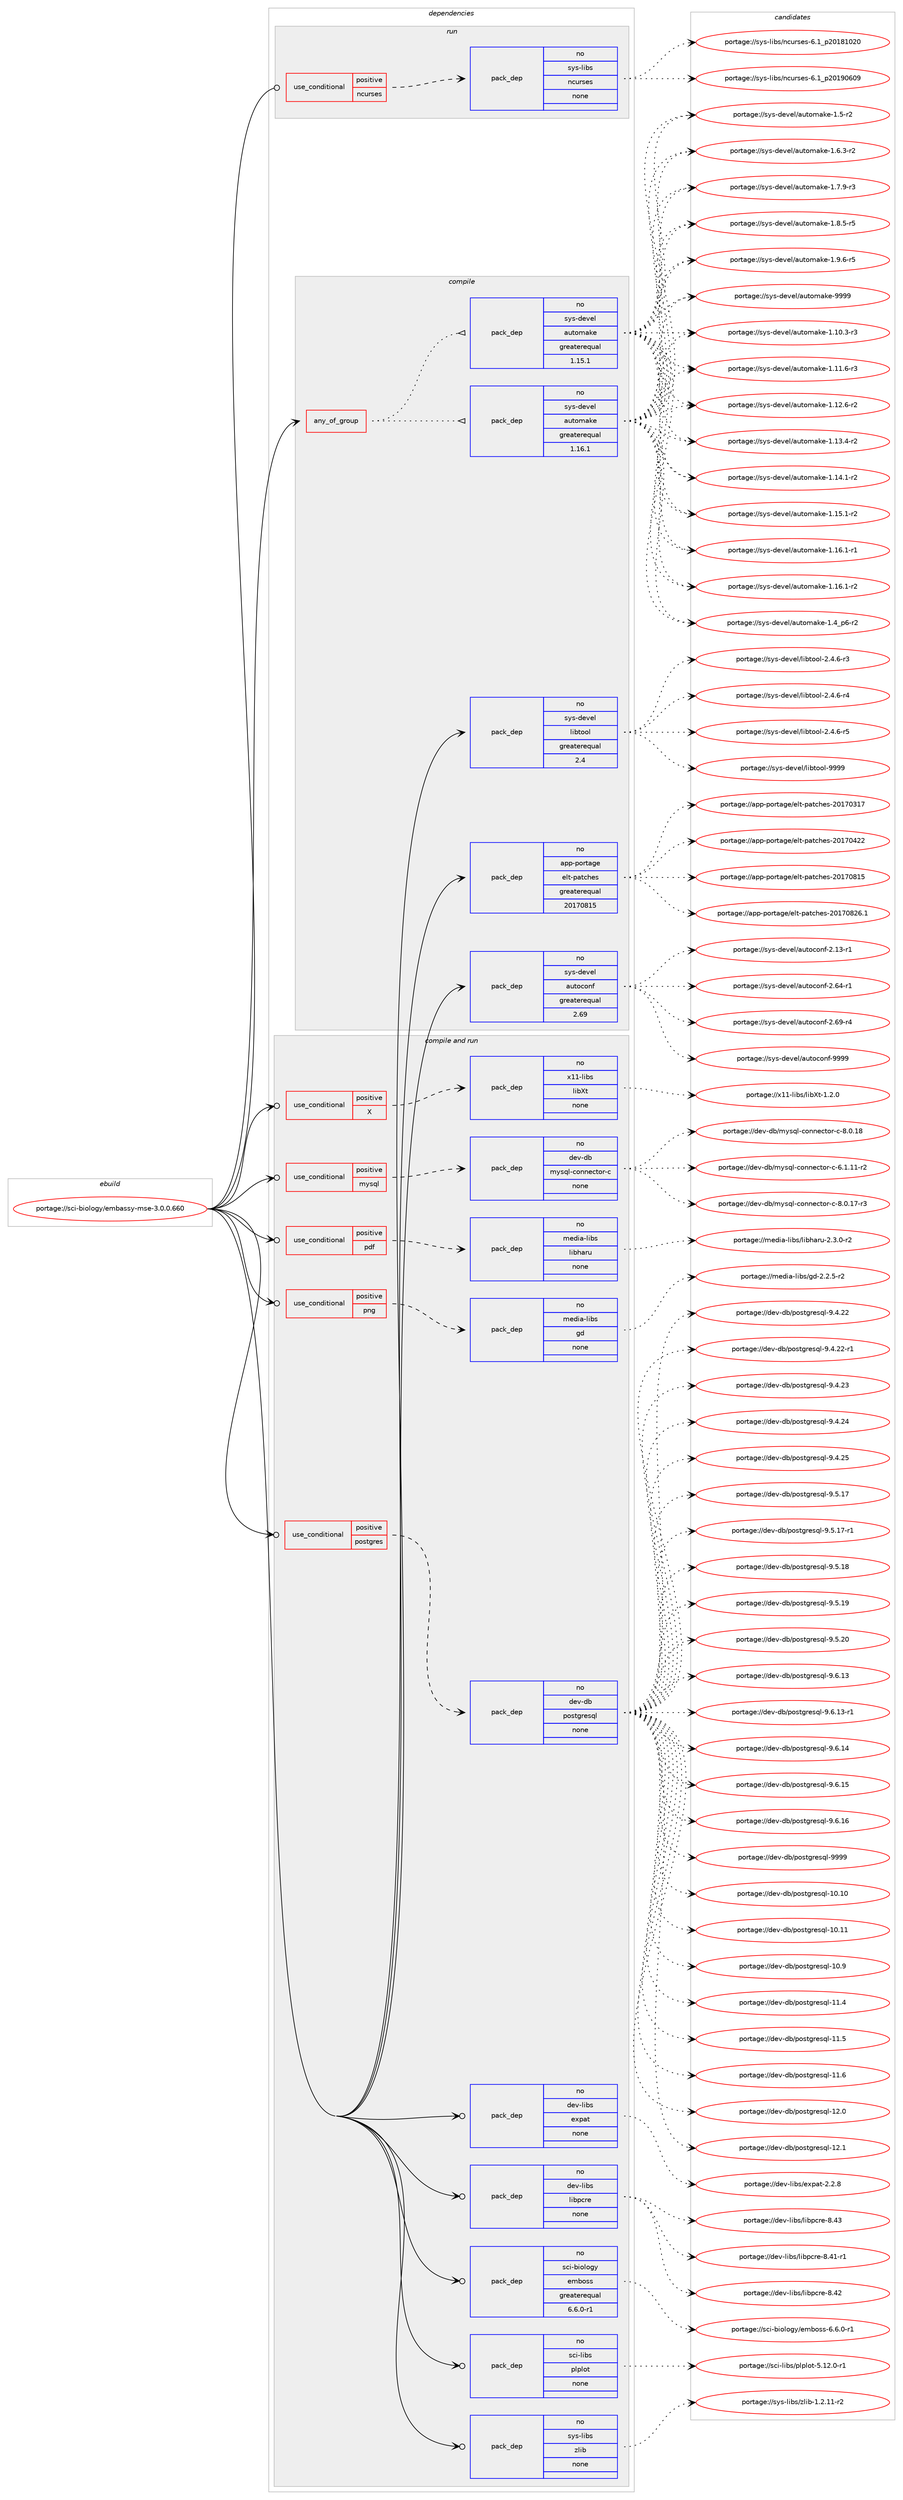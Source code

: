 digraph prolog {

# *************
# Graph options
# *************

newrank=true;
concentrate=true;
compound=true;
graph [rankdir=LR,fontname=Helvetica,fontsize=10,ranksep=1.5];#, ranksep=2.5, nodesep=0.2];
edge  [arrowhead=vee];
node  [fontname=Helvetica,fontsize=10];

# **********
# The ebuild
# **********

subgraph cluster_leftcol {
color=gray;
rank=same;
label=<<i>ebuild</i>>;
id [label="portage://sci-biology/embassy-mse-3.0.0.660", color=red, width=4, href="../sci-biology/embassy-mse-3.0.0.660.svg"];
}

# ****************
# The dependencies
# ****************

subgraph cluster_midcol {
color=gray;
label=<<i>dependencies</i>>;
subgraph cluster_compile {
fillcolor="#eeeeee";
style=filled;
label=<<i>compile</i>>;
subgraph any6265 {
dependency383517 [label=<<TABLE BORDER="0" CELLBORDER="1" CELLSPACING="0" CELLPADDING="4"><TR><TD CELLPADDING="10">any_of_group</TD></TR></TABLE>>, shape=none, color=red];subgraph pack281729 {
dependency383518 [label=<<TABLE BORDER="0" CELLBORDER="1" CELLSPACING="0" CELLPADDING="4" WIDTH="220"><TR><TD ROWSPAN="6" CELLPADDING="30">pack_dep</TD></TR><TR><TD WIDTH="110">no</TD></TR><TR><TD>sys-devel</TD></TR><TR><TD>automake</TD></TR><TR><TD>greaterequal</TD></TR><TR><TD>1.16.1</TD></TR></TABLE>>, shape=none, color=blue];
}
dependency383517:e -> dependency383518:w [weight=20,style="dotted",arrowhead="oinv"];
subgraph pack281730 {
dependency383519 [label=<<TABLE BORDER="0" CELLBORDER="1" CELLSPACING="0" CELLPADDING="4" WIDTH="220"><TR><TD ROWSPAN="6" CELLPADDING="30">pack_dep</TD></TR><TR><TD WIDTH="110">no</TD></TR><TR><TD>sys-devel</TD></TR><TR><TD>automake</TD></TR><TR><TD>greaterequal</TD></TR><TR><TD>1.15.1</TD></TR></TABLE>>, shape=none, color=blue];
}
dependency383517:e -> dependency383519:w [weight=20,style="dotted",arrowhead="oinv"];
}
id:e -> dependency383517:w [weight=20,style="solid",arrowhead="vee"];
subgraph pack281731 {
dependency383520 [label=<<TABLE BORDER="0" CELLBORDER="1" CELLSPACING="0" CELLPADDING="4" WIDTH="220"><TR><TD ROWSPAN="6" CELLPADDING="30">pack_dep</TD></TR><TR><TD WIDTH="110">no</TD></TR><TR><TD>app-portage</TD></TR><TR><TD>elt-patches</TD></TR><TR><TD>greaterequal</TD></TR><TR><TD>20170815</TD></TR></TABLE>>, shape=none, color=blue];
}
id:e -> dependency383520:w [weight=20,style="solid",arrowhead="vee"];
subgraph pack281732 {
dependency383521 [label=<<TABLE BORDER="0" CELLBORDER="1" CELLSPACING="0" CELLPADDING="4" WIDTH="220"><TR><TD ROWSPAN="6" CELLPADDING="30">pack_dep</TD></TR><TR><TD WIDTH="110">no</TD></TR><TR><TD>sys-devel</TD></TR><TR><TD>autoconf</TD></TR><TR><TD>greaterequal</TD></TR><TR><TD>2.69</TD></TR></TABLE>>, shape=none, color=blue];
}
id:e -> dependency383521:w [weight=20,style="solid",arrowhead="vee"];
subgraph pack281733 {
dependency383522 [label=<<TABLE BORDER="0" CELLBORDER="1" CELLSPACING="0" CELLPADDING="4" WIDTH="220"><TR><TD ROWSPAN="6" CELLPADDING="30">pack_dep</TD></TR><TR><TD WIDTH="110">no</TD></TR><TR><TD>sys-devel</TD></TR><TR><TD>libtool</TD></TR><TR><TD>greaterequal</TD></TR><TR><TD>2.4</TD></TR></TABLE>>, shape=none, color=blue];
}
id:e -> dependency383522:w [weight=20,style="solid",arrowhead="vee"];
}
subgraph cluster_compileandrun {
fillcolor="#eeeeee";
style=filled;
label=<<i>compile and run</i>>;
subgraph cond95320 {
dependency383523 [label=<<TABLE BORDER="0" CELLBORDER="1" CELLSPACING="0" CELLPADDING="4"><TR><TD ROWSPAN="3" CELLPADDING="10">use_conditional</TD></TR><TR><TD>positive</TD></TR><TR><TD>X</TD></TR></TABLE>>, shape=none, color=red];
subgraph pack281734 {
dependency383524 [label=<<TABLE BORDER="0" CELLBORDER="1" CELLSPACING="0" CELLPADDING="4" WIDTH="220"><TR><TD ROWSPAN="6" CELLPADDING="30">pack_dep</TD></TR><TR><TD WIDTH="110">no</TD></TR><TR><TD>x11-libs</TD></TR><TR><TD>libXt</TD></TR><TR><TD>none</TD></TR><TR><TD></TD></TR></TABLE>>, shape=none, color=blue];
}
dependency383523:e -> dependency383524:w [weight=20,style="dashed",arrowhead="vee"];
}
id:e -> dependency383523:w [weight=20,style="solid",arrowhead="odotvee"];
subgraph cond95321 {
dependency383525 [label=<<TABLE BORDER="0" CELLBORDER="1" CELLSPACING="0" CELLPADDING="4"><TR><TD ROWSPAN="3" CELLPADDING="10">use_conditional</TD></TR><TR><TD>positive</TD></TR><TR><TD>mysql</TD></TR></TABLE>>, shape=none, color=red];
subgraph pack281735 {
dependency383526 [label=<<TABLE BORDER="0" CELLBORDER="1" CELLSPACING="0" CELLPADDING="4" WIDTH="220"><TR><TD ROWSPAN="6" CELLPADDING="30">pack_dep</TD></TR><TR><TD WIDTH="110">no</TD></TR><TR><TD>dev-db</TD></TR><TR><TD>mysql-connector-c</TD></TR><TR><TD>none</TD></TR><TR><TD></TD></TR></TABLE>>, shape=none, color=blue];
}
dependency383525:e -> dependency383526:w [weight=20,style="dashed",arrowhead="vee"];
}
id:e -> dependency383525:w [weight=20,style="solid",arrowhead="odotvee"];
subgraph cond95322 {
dependency383527 [label=<<TABLE BORDER="0" CELLBORDER="1" CELLSPACING="0" CELLPADDING="4"><TR><TD ROWSPAN="3" CELLPADDING="10">use_conditional</TD></TR><TR><TD>positive</TD></TR><TR><TD>pdf</TD></TR></TABLE>>, shape=none, color=red];
subgraph pack281736 {
dependency383528 [label=<<TABLE BORDER="0" CELLBORDER="1" CELLSPACING="0" CELLPADDING="4" WIDTH="220"><TR><TD ROWSPAN="6" CELLPADDING="30">pack_dep</TD></TR><TR><TD WIDTH="110">no</TD></TR><TR><TD>media-libs</TD></TR><TR><TD>libharu</TD></TR><TR><TD>none</TD></TR><TR><TD></TD></TR></TABLE>>, shape=none, color=blue];
}
dependency383527:e -> dependency383528:w [weight=20,style="dashed",arrowhead="vee"];
}
id:e -> dependency383527:w [weight=20,style="solid",arrowhead="odotvee"];
subgraph cond95323 {
dependency383529 [label=<<TABLE BORDER="0" CELLBORDER="1" CELLSPACING="0" CELLPADDING="4"><TR><TD ROWSPAN="3" CELLPADDING="10">use_conditional</TD></TR><TR><TD>positive</TD></TR><TR><TD>png</TD></TR></TABLE>>, shape=none, color=red];
subgraph pack281737 {
dependency383530 [label=<<TABLE BORDER="0" CELLBORDER="1" CELLSPACING="0" CELLPADDING="4" WIDTH="220"><TR><TD ROWSPAN="6" CELLPADDING="30">pack_dep</TD></TR><TR><TD WIDTH="110">no</TD></TR><TR><TD>media-libs</TD></TR><TR><TD>gd</TD></TR><TR><TD>none</TD></TR><TR><TD></TD></TR></TABLE>>, shape=none, color=blue];
}
dependency383529:e -> dependency383530:w [weight=20,style="dashed",arrowhead="vee"];
}
id:e -> dependency383529:w [weight=20,style="solid",arrowhead="odotvee"];
subgraph cond95324 {
dependency383531 [label=<<TABLE BORDER="0" CELLBORDER="1" CELLSPACING="0" CELLPADDING="4"><TR><TD ROWSPAN="3" CELLPADDING="10">use_conditional</TD></TR><TR><TD>positive</TD></TR><TR><TD>postgres</TD></TR></TABLE>>, shape=none, color=red];
subgraph pack281738 {
dependency383532 [label=<<TABLE BORDER="0" CELLBORDER="1" CELLSPACING="0" CELLPADDING="4" WIDTH="220"><TR><TD ROWSPAN="6" CELLPADDING="30">pack_dep</TD></TR><TR><TD WIDTH="110">no</TD></TR><TR><TD>dev-db</TD></TR><TR><TD>postgresql</TD></TR><TR><TD>none</TD></TR><TR><TD></TD></TR></TABLE>>, shape=none, color=blue];
}
dependency383531:e -> dependency383532:w [weight=20,style="dashed",arrowhead="vee"];
}
id:e -> dependency383531:w [weight=20,style="solid",arrowhead="odotvee"];
subgraph pack281739 {
dependency383533 [label=<<TABLE BORDER="0" CELLBORDER="1" CELLSPACING="0" CELLPADDING="4" WIDTH="220"><TR><TD ROWSPAN="6" CELLPADDING="30">pack_dep</TD></TR><TR><TD WIDTH="110">no</TD></TR><TR><TD>dev-libs</TD></TR><TR><TD>expat</TD></TR><TR><TD>none</TD></TR><TR><TD></TD></TR></TABLE>>, shape=none, color=blue];
}
id:e -> dependency383533:w [weight=20,style="solid",arrowhead="odotvee"];
subgraph pack281740 {
dependency383534 [label=<<TABLE BORDER="0" CELLBORDER="1" CELLSPACING="0" CELLPADDING="4" WIDTH="220"><TR><TD ROWSPAN="6" CELLPADDING="30">pack_dep</TD></TR><TR><TD WIDTH="110">no</TD></TR><TR><TD>dev-libs</TD></TR><TR><TD>libpcre</TD></TR><TR><TD>none</TD></TR><TR><TD></TD></TR></TABLE>>, shape=none, color=blue];
}
id:e -> dependency383534:w [weight=20,style="solid",arrowhead="odotvee"];
subgraph pack281741 {
dependency383535 [label=<<TABLE BORDER="0" CELLBORDER="1" CELLSPACING="0" CELLPADDING="4" WIDTH="220"><TR><TD ROWSPAN="6" CELLPADDING="30">pack_dep</TD></TR><TR><TD WIDTH="110">no</TD></TR><TR><TD>sci-biology</TD></TR><TR><TD>emboss</TD></TR><TR><TD>greaterequal</TD></TR><TR><TD>6.6.0-r1</TD></TR></TABLE>>, shape=none, color=blue];
}
id:e -> dependency383535:w [weight=20,style="solid",arrowhead="odotvee"];
subgraph pack281742 {
dependency383536 [label=<<TABLE BORDER="0" CELLBORDER="1" CELLSPACING="0" CELLPADDING="4" WIDTH="220"><TR><TD ROWSPAN="6" CELLPADDING="30">pack_dep</TD></TR><TR><TD WIDTH="110">no</TD></TR><TR><TD>sci-libs</TD></TR><TR><TD>plplot</TD></TR><TR><TD>none</TD></TR><TR><TD></TD></TR></TABLE>>, shape=none, color=blue];
}
id:e -> dependency383536:w [weight=20,style="solid",arrowhead="odotvee"];
subgraph pack281743 {
dependency383537 [label=<<TABLE BORDER="0" CELLBORDER="1" CELLSPACING="0" CELLPADDING="4" WIDTH="220"><TR><TD ROWSPAN="6" CELLPADDING="30">pack_dep</TD></TR><TR><TD WIDTH="110">no</TD></TR><TR><TD>sys-libs</TD></TR><TR><TD>zlib</TD></TR><TR><TD>none</TD></TR><TR><TD></TD></TR></TABLE>>, shape=none, color=blue];
}
id:e -> dependency383537:w [weight=20,style="solid",arrowhead="odotvee"];
}
subgraph cluster_run {
fillcolor="#eeeeee";
style=filled;
label=<<i>run</i>>;
subgraph cond95325 {
dependency383538 [label=<<TABLE BORDER="0" CELLBORDER="1" CELLSPACING="0" CELLPADDING="4"><TR><TD ROWSPAN="3" CELLPADDING="10">use_conditional</TD></TR><TR><TD>positive</TD></TR><TR><TD>ncurses</TD></TR></TABLE>>, shape=none, color=red];
subgraph pack281744 {
dependency383539 [label=<<TABLE BORDER="0" CELLBORDER="1" CELLSPACING="0" CELLPADDING="4" WIDTH="220"><TR><TD ROWSPAN="6" CELLPADDING="30">pack_dep</TD></TR><TR><TD WIDTH="110">no</TD></TR><TR><TD>sys-libs</TD></TR><TR><TD>ncurses</TD></TR><TR><TD>none</TD></TR><TR><TD></TD></TR></TABLE>>, shape=none, color=blue];
}
dependency383538:e -> dependency383539:w [weight=20,style="dashed",arrowhead="vee"];
}
id:e -> dependency383538:w [weight=20,style="solid",arrowhead="odot"];
}
}

# **************
# The candidates
# **************

subgraph cluster_choices {
rank=same;
color=gray;
label=<<i>candidates</i>>;

subgraph choice281729 {
color=black;
nodesep=1;
choiceportage11512111545100101118101108479711711611110997107101454946494846514511451 [label="portage://sys-devel/automake-1.10.3-r3", color=red, width=4,href="../sys-devel/automake-1.10.3-r3.svg"];
choiceportage11512111545100101118101108479711711611110997107101454946494946544511451 [label="portage://sys-devel/automake-1.11.6-r3", color=red, width=4,href="../sys-devel/automake-1.11.6-r3.svg"];
choiceportage11512111545100101118101108479711711611110997107101454946495046544511450 [label="portage://sys-devel/automake-1.12.6-r2", color=red, width=4,href="../sys-devel/automake-1.12.6-r2.svg"];
choiceportage11512111545100101118101108479711711611110997107101454946495146524511450 [label="portage://sys-devel/automake-1.13.4-r2", color=red, width=4,href="../sys-devel/automake-1.13.4-r2.svg"];
choiceportage11512111545100101118101108479711711611110997107101454946495246494511450 [label="portage://sys-devel/automake-1.14.1-r2", color=red, width=4,href="../sys-devel/automake-1.14.1-r2.svg"];
choiceportage11512111545100101118101108479711711611110997107101454946495346494511450 [label="portage://sys-devel/automake-1.15.1-r2", color=red, width=4,href="../sys-devel/automake-1.15.1-r2.svg"];
choiceportage11512111545100101118101108479711711611110997107101454946495446494511449 [label="portage://sys-devel/automake-1.16.1-r1", color=red, width=4,href="../sys-devel/automake-1.16.1-r1.svg"];
choiceportage11512111545100101118101108479711711611110997107101454946495446494511450 [label="portage://sys-devel/automake-1.16.1-r2", color=red, width=4,href="../sys-devel/automake-1.16.1-r2.svg"];
choiceportage115121115451001011181011084797117116111109971071014549465295112544511450 [label="portage://sys-devel/automake-1.4_p6-r2", color=red, width=4,href="../sys-devel/automake-1.4_p6-r2.svg"];
choiceportage11512111545100101118101108479711711611110997107101454946534511450 [label="portage://sys-devel/automake-1.5-r2", color=red, width=4,href="../sys-devel/automake-1.5-r2.svg"];
choiceportage115121115451001011181011084797117116111109971071014549465446514511450 [label="portage://sys-devel/automake-1.6.3-r2", color=red, width=4,href="../sys-devel/automake-1.6.3-r2.svg"];
choiceportage115121115451001011181011084797117116111109971071014549465546574511451 [label="portage://sys-devel/automake-1.7.9-r3", color=red, width=4,href="../sys-devel/automake-1.7.9-r3.svg"];
choiceportage115121115451001011181011084797117116111109971071014549465646534511453 [label="portage://sys-devel/automake-1.8.5-r5", color=red, width=4,href="../sys-devel/automake-1.8.5-r5.svg"];
choiceportage115121115451001011181011084797117116111109971071014549465746544511453 [label="portage://sys-devel/automake-1.9.6-r5", color=red, width=4,href="../sys-devel/automake-1.9.6-r5.svg"];
choiceportage115121115451001011181011084797117116111109971071014557575757 [label="portage://sys-devel/automake-9999", color=red, width=4,href="../sys-devel/automake-9999.svg"];
dependency383518:e -> choiceportage11512111545100101118101108479711711611110997107101454946494846514511451:w [style=dotted,weight="100"];
dependency383518:e -> choiceportage11512111545100101118101108479711711611110997107101454946494946544511451:w [style=dotted,weight="100"];
dependency383518:e -> choiceportage11512111545100101118101108479711711611110997107101454946495046544511450:w [style=dotted,weight="100"];
dependency383518:e -> choiceportage11512111545100101118101108479711711611110997107101454946495146524511450:w [style=dotted,weight="100"];
dependency383518:e -> choiceportage11512111545100101118101108479711711611110997107101454946495246494511450:w [style=dotted,weight="100"];
dependency383518:e -> choiceportage11512111545100101118101108479711711611110997107101454946495346494511450:w [style=dotted,weight="100"];
dependency383518:e -> choiceportage11512111545100101118101108479711711611110997107101454946495446494511449:w [style=dotted,weight="100"];
dependency383518:e -> choiceportage11512111545100101118101108479711711611110997107101454946495446494511450:w [style=dotted,weight="100"];
dependency383518:e -> choiceportage115121115451001011181011084797117116111109971071014549465295112544511450:w [style=dotted,weight="100"];
dependency383518:e -> choiceportage11512111545100101118101108479711711611110997107101454946534511450:w [style=dotted,weight="100"];
dependency383518:e -> choiceportage115121115451001011181011084797117116111109971071014549465446514511450:w [style=dotted,weight="100"];
dependency383518:e -> choiceportage115121115451001011181011084797117116111109971071014549465546574511451:w [style=dotted,weight="100"];
dependency383518:e -> choiceportage115121115451001011181011084797117116111109971071014549465646534511453:w [style=dotted,weight="100"];
dependency383518:e -> choiceportage115121115451001011181011084797117116111109971071014549465746544511453:w [style=dotted,weight="100"];
dependency383518:e -> choiceportage115121115451001011181011084797117116111109971071014557575757:w [style=dotted,weight="100"];
}
subgraph choice281730 {
color=black;
nodesep=1;
choiceportage11512111545100101118101108479711711611110997107101454946494846514511451 [label="portage://sys-devel/automake-1.10.3-r3", color=red, width=4,href="../sys-devel/automake-1.10.3-r3.svg"];
choiceportage11512111545100101118101108479711711611110997107101454946494946544511451 [label="portage://sys-devel/automake-1.11.6-r3", color=red, width=4,href="../sys-devel/automake-1.11.6-r3.svg"];
choiceportage11512111545100101118101108479711711611110997107101454946495046544511450 [label="portage://sys-devel/automake-1.12.6-r2", color=red, width=4,href="../sys-devel/automake-1.12.6-r2.svg"];
choiceportage11512111545100101118101108479711711611110997107101454946495146524511450 [label="portage://sys-devel/automake-1.13.4-r2", color=red, width=4,href="../sys-devel/automake-1.13.4-r2.svg"];
choiceportage11512111545100101118101108479711711611110997107101454946495246494511450 [label="portage://sys-devel/automake-1.14.1-r2", color=red, width=4,href="../sys-devel/automake-1.14.1-r2.svg"];
choiceportage11512111545100101118101108479711711611110997107101454946495346494511450 [label="portage://sys-devel/automake-1.15.1-r2", color=red, width=4,href="../sys-devel/automake-1.15.1-r2.svg"];
choiceportage11512111545100101118101108479711711611110997107101454946495446494511449 [label="portage://sys-devel/automake-1.16.1-r1", color=red, width=4,href="../sys-devel/automake-1.16.1-r1.svg"];
choiceportage11512111545100101118101108479711711611110997107101454946495446494511450 [label="portage://sys-devel/automake-1.16.1-r2", color=red, width=4,href="../sys-devel/automake-1.16.1-r2.svg"];
choiceportage115121115451001011181011084797117116111109971071014549465295112544511450 [label="portage://sys-devel/automake-1.4_p6-r2", color=red, width=4,href="../sys-devel/automake-1.4_p6-r2.svg"];
choiceportage11512111545100101118101108479711711611110997107101454946534511450 [label="portage://sys-devel/automake-1.5-r2", color=red, width=4,href="../sys-devel/automake-1.5-r2.svg"];
choiceportage115121115451001011181011084797117116111109971071014549465446514511450 [label="portage://sys-devel/automake-1.6.3-r2", color=red, width=4,href="../sys-devel/automake-1.6.3-r2.svg"];
choiceportage115121115451001011181011084797117116111109971071014549465546574511451 [label="portage://sys-devel/automake-1.7.9-r3", color=red, width=4,href="../sys-devel/automake-1.7.9-r3.svg"];
choiceportage115121115451001011181011084797117116111109971071014549465646534511453 [label="portage://sys-devel/automake-1.8.5-r5", color=red, width=4,href="../sys-devel/automake-1.8.5-r5.svg"];
choiceportage115121115451001011181011084797117116111109971071014549465746544511453 [label="portage://sys-devel/automake-1.9.6-r5", color=red, width=4,href="../sys-devel/automake-1.9.6-r5.svg"];
choiceportage115121115451001011181011084797117116111109971071014557575757 [label="portage://sys-devel/automake-9999", color=red, width=4,href="../sys-devel/automake-9999.svg"];
dependency383519:e -> choiceportage11512111545100101118101108479711711611110997107101454946494846514511451:w [style=dotted,weight="100"];
dependency383519:e -> choiceportage11512111545100101118101108479711711611110997107101454946494946544511451:w [style=dotted,weight="100"];
dependency383519:e -> choiceportage11512111545100101118101108479711711611110997107101454946495046544511450:w [style=dotted,weight="100"];
dependency383519:e -> choiceportage11512111545100101118101108479711711611110997107101454946495146524511450:w [style=dotted,weight="100"];
dependency383519:e -> choiceportage11512111545100101118101108479711711611110997107101454946495246494511450:w [style=dotted,weight="100"];
dependency383519:e -> choiceportage11512111545100101118101108479711711611110997107101454946495346494511450:w [style=dotted,weight="100"];
dependency383519:e -> choiceportage11512111545100101118101108479711711611110997107101454946495446494511449:w [style=dotted,weight="100"];
dependency383519:e -> choiceportage11512111545100101118101108479711711611110997107101454946495446494511450:w [style=dotted,weight="100"];
dependency383519:e -> choiceportage115121115451001011181011084797117116111109971071014549465295112544511450:w [style=dotted,weight="100"];
dependency383519:e -> choiceportage11512111545100101118101108479711711611110997107101454946534511450:w [style=dotted,weight="100"];
dependency383519:e -> choiceportage115121115451001011181011084797117116111109971071014549465446514511450:w [style=dotted,weight="100"];
dependency383519:e -> choiceportage115121115451001011181011084797117116111109971071014549465546574511451:w [style=dotted,weight="100"];
dependency383519:e -> choiceportage115121115451001011181011084797117116111109971071014549465646534511453:w [style=dotted,weight="100"];
dependency383519:e -> choiceportage115121115451001011181011084797117116111109971071014549465746544511453:w [style=dotted,weight="100"];
dependency383519:e -> choiceportage115121115451001011181011084797117116111109971071014557575757:w [style=dotted,weight="100"];
}
subgraph choice281731 {
color=black;
nodesep=1;
choiceportage97112112451121111141169710310147101108116451129711699104101115455048495548514955 [label="portage://app-portage/elt-patches-20170317", color=red, width=4,href="../app-portage/elt-patches-20170317.svg"];
choiceportage97112112451121111141169710310147101108116451129711699104101115455048495548525050 [label="portage://app-portage/elt-patches-20170422", color=red, width=4,href="../app-portage/elt-patches-20170422.svg"];
choiceportage97112112451121111141169710310147101108116451129711699104101115455048495548564953 [label="portage://app-portage/elt-patches-20170815", color=red, width=4,href="../app-portage/elt-patches-20170815.svg"];
choiceportage971121124511211111411697103101471011081164511297116991041011154550484955485650544649 [label="portage://app-portage/elt-patches-20170826.1", color=red, width=4,href="../app-portage/elt-patches-20170826.1.svg"];
dependency383520:e -> choiceportage97112112451121111141169710310147101108116451129711699104101115455048495548514955:w [style=dotted,weight="100"];
dependency383520:e -> choiceportage97112112451121111141169710310147101108116451129711699104101115455048495548525050:w [style=dotted,weight="100"];
dependency383520:e -> choiceportage97112112451121111141169710310147101108116451129711699104101115455048495548564953:w [style=dotted,weight="100"];
dependency383520:e -> choiceportage971121124511211111411697103101471011081164511297116991041011154550484955485650544649:w [style=dotted,weight="100"];
}
subgraph choice281732 {
color=black;
nodesep=1;
choiceportage1151211154510010111810110847971171161119911111010245504649514511449 [label="portage://sys-devel/autoconf-2.13-r1", color=red, width=4,href="../sys-devel/autoconf-2.13-r1.svg"];
choiceportage1151211154510010111810110847971171161119911111010245504654524511449 [label="portage://sys-devel/autoconf-2.64-r1", color=red, width=4,href="../sys-devel/autoconf-2.64-r1.svg"];
choiceportage1151211154510010111810110847971171161119911111010245504654574511452 [label="portage://sys-devel/autoconf-2.69-r4", color=red, width=4,href="../sys-devel/autoconf-2.69-r4.svg"];
choiceportage115121115451001011181011084797117116111991111101024557575757 [label="portage://sys-devel/autoconf-9999", color=red, width=4,href="../sys-devel/autoconf-9999.svg"];
dependency383521:e -> choiceportage1151211154510010111810110847971171161119911111010245504649514511449:w [style=dotted,weight="100"];
dependency383521:e -> choiceportage1151211154510010111810110847971171161119911111010245504654524511449:w [style=dotted,weight="100"];
dependency383521:e -> choiceportage1151211154510010111810110847971171161119911111010245504654574511452:w [style=dotted,weight="100"];
dependency383521:e -> choiceportage115121115451001011181011084797117116111991111101024557575757:w [style=dotted,weight="100"];
}
subgraph choice281733 {
color=black;
nodesep=1;
choiceportage1151211154510010111810110847108105981161111111084550465246544511451 [label="portage://sys-devel/libtool-2.4.6-r3", color=red, width=4,href="../sys-devel/libtool-2.4.6-r3.svg"];
choiceportage1151211154510010111810110847108105981161111111084550465246544511452 [label="portage://sys-devel/libtool-2.4.6-r4", color=red, width=4,href="../sys-devel/libtool-2.4.6-r4.svg"];
choiceportage1151211154510010111810110847108105981161111111084550465246544511453 [label="portage://sys-devel/libtool-2.4.6-r5", color=red, width=4,href="../sys-devel/libtool-2.4.6-r5.svg"];
choiceportage1151211154510010111810110847108105981161111111084557575757 [label="portage://sys-devel/libtool-9999", color=red, width=4,href="../sys-devel/libtool-9999.svg"];
dependency383522:e -> choiceportage1151211154510010111810110847108105981161111111084550465246544511451:w [style=dotted,weight="100"];
dependency383522:e -> choiceportage1151211154510010111810110847108105981161111111084550465246544511452:w [style=dotted,weight="100"];
dependency383522:e -> choiceportage1151211154510010111810110847108105981161111111084550465246544511453:w [style=dotted,weight="100"];
dependency383522:e -> choiceportage1151211154510010111810110847108105981161111111084557575757:w [style=dotted,weight="100"];
}
subgraph choice281734 {
color=black;
nodesep=1;
choiceportage12049494510810598115471081059888116454946504648 [label="portage://x11-libs/libXt-1.2.0", color=red, width=4,href="../x11-libs/libXt-1.2.0.svg"];
dependency383524:e -> choiceportage12049494510810598115471081059888116454946504648:w [style=dotted,weight="100"];
}
subgraph choice281735 {
color=black;
nodesep=1;
choiceportage1001011184510098471091211151131084599111110110101991161111144599455446494649494511450 [label="portage://dev-db/mysql-connector-c-6.1.11-r2", color=red, width=4,href="../dev-db/mysql-connector-c-6.1.11-r2.svg"];
choiceportage1001011184510098471091211151131084599111110110101991161111144599455646484649554511451 [label="portage://dev-db/mysql-connector-c-8.0.17-r3", color=red, width=4,href="../dev-db/mysql-connector-c-8.0.17-r3.svg"];
choiceportage100101118451009847109121115113108459911111011010199116111114459945564648464956 [label="portage://dev-db/mysql-connector-c-8.0.18", color=red, width=4,href="../dev-db/mysql-connector-c-8.0.18.svg"];
dependency383526:e -> choiceportage1001011184510098471091211151131084599111110110101991161111144599455446494649494511450:w [style=dotted,weight="100"];
dependency383526:e -> choiceportage1001011184510098471091211151131084599111110110101991161111144599455646484649554511451:w [style=dotted,weight="100"];
dependency383526:e -> choiceportage100101118451009847109121115113108459911111011010199116111114459945564648464956:w [style=dotted,weight="100"];
}
subgraph choice281736 {
color=black;
nodesep=1;
choiceportage1091011001059745108105981154710810598104971141174550465146484511450 [label="portage://media-libs/libharu-2.3.0-r2", color=red, width=4,href="../media-libs/libharu-2.3.0-r2.svg"];
dependency383528:e -> choiceportage1091011001059745108105981154710810598104971141174550465146484511450:w [style=dotted,weight="100"];
}
subgraph choice281737 {
color=black;
nodesep=1;
choiceportage109101100105974510810598115471031004550465046534511450 [label="portage://media-libs/gd-2.2.5-r2", color=red, width=4,href="../media-libs/gd-2.2.5-r2.svg"];
dependency383530:e -> choiceportage109101100105974510810598115471031004550465046534511450:w [style=dotted,weight="100"];
}
subgraph choice281738 {
color=black;
nodesep=1;
choiceportage100101118451009847112111115116103114101115113108454948464948 [label="portage://dev-db/postgresql-10.10", color=red, width=4,href="../dev-db/postgresql-10.10.svg"];
choiceportage100101118451009847112111115116103114101115113108454948464949 [label="portage://dev-db/postgresql-10.11", color=red, width=4,href="../dev-db/postgresql-10.11.svg"];
choiceportage1001011184510098471121111151161031141011151131084549484657 [label="portage://dev-db/postgresql-10.9", color=red, width=4,href="../dev-db/postgresql-10.9.svg"];
choiceportage1001011184510098471121111151161031141011151131084549494652 [label="portage://dev-db/postgresql-11.4", color=red, width=4,href="../dev-db/postgresql-11.4.svg"];
choiceportage1001011184510098471121111151161031141011151131084549494653 [label="portage://dev-db/postgresql-11.5", color=red, width=4,href="../dev-db/postgresql-11.5.svg"];
choiceportage1001011184510098471121111151161031141011151131084549494654 [label="portage://dev-db/postgresql-11.6", color=red, width=4,href="../dev-db/postgresql-11.6.svg"];
choiceportage1001011184510098471121111151161031141011151131084549504648 [label="portage://dev-db/postgresql-12.0", color=red, width=4,href="../dev-db/postgresql-12.0.svg"];
choiceportage1001011184510098471121111151161031141011151131084549504649 [label="portage://dev-db/postgresql-12.1", color=red, width=4,href="../dev-db/postgresql-12.1.svg"];
choiceportage10010111845100984711211111511610311410111511310845574652465050 [label="portage://dev-db/postgresql-9.4.22", color=red, width=4,href="../dev-db/postgresql-9.4.22.svg"];
choiceportage100101118451009847112111115116103114101115113108455746524650504511449 [label="portage://dev-db/postgresql-9.4.22-r1", color=red, width=4,href="../dev-db/postgresql-9.4.22-r1.svg"];
choiceportage10010111845100984711211111511610311410111511310845574652465051 [label="portage://dev-db/postgresql-9.4.23", color=red, width=4,href="../dev-db/postgresql-9.4.23.svg"];
choiceportage10010111845100984711211111511610311410111511310845574652465052 [label="portage://dev-db/postgresql-9.4.24", color=red, width=4,href="../dev-db/postgresql-9.4.24.svg"];
choiceportage10010111845100984711211111511610311410111511310845574652465053 [label="portage://dev-db/postgresql-9.4.25", color=red, width=4,href="../dev-db/postgresql-9.4.25.svg"];
choiceportage10010111845100984711211111511610311410111511310845574653464955 [label="portage://dev-db/postgresql-9.5.17", color=red, width=4,href="../dev-db/postgresql-9.5.17.svg"];
choiceportage100101118451009847112111115116103114101115113108455746534649554511449 [label="portage://dev-db/postgresql-9.5.17-r1", color=red, width=4,href="../dev-db/postgresql-9.5.17-r1.svg"];
choiceportage10010111845100984711211111511610311410111511310845574653464956 [label="portage://dev-db/postgresql-9.5.18", color=red, width=4,href="../dev-db/postgresql-9.5.18.svg"];
choiceportage10010111845100984711211111511610311410111511310845574653464957 [label="portage://dev-db/postgresql-9.5.19", color=red, width=4,href="../dev-db/postgresql-9.5.19.svg"];
choiceportage10010111845100984711211111511610311410111511310845574653465048 [label="portage://dev-db/postgresql-9.5.20", color=red, width=4,href="../dev-db/postgresql-9.5.20.svg"];
choiceportage10010111845100984711211111511610311410111511310845574654464951 [label="portage://dev-db/postgresql-9.6.13", color=red, width=4,href="../dev-db/postgresql-9.6.13.svg"];
choiceportage100101118451009847112111115116103114101115113108455746544649514511449 [label="portage://dev-db/postgresql-9.6.13-r1", color=red, width=4,href="../dev-db/postgresql-9.6.13-r1.svg"];
choiceportage10010111845100984711211111511610311410111511310845574654464952 [label="portage://dev-db/postgresql-9.6.14", color=red, width=4,href="../dev-db/postgresql-9.6.14.svg"];
choiceportage10010111845100984711211111511610311410111511310845574654464953 [label="portage://dev-db/postgresql-9.6.15", color=red, width=4,href="../dev-db/postgresql-9.6.15.svg"];
choiceportage10010111845100984711211111511610311410111511310845574654464954 [label="portage://dev-db/postgresql-9.6.16", color=red, width=4,href="../dev-db/postgresql-9.6.16.svg"];
choiceportage1001011184510098471121111151161031141011151131084557575757 [label="portage://dev-db/postgresql-9999", color=red, width=4,href="../dev-db/postgresql-9999.svg"];
dependency383532:e -> choiceportage100101118451009847112111115116103114101115113108454948464948:w [style=dotted,weight="100"];
dependency383532:e -> choiceportage100101118451009847112111115116103114101115113108454948464949:w [style=dotted,weight="100"];
dependency383532:e -> choiceportage1001011184510098471121111151161031141011151131084549484657:w [style=dotted,weight="100"];
dependency383532:e -> choiceportage1001011184510098471121111151161031141011151131084549494652:w [style=dotted,weight="100"];
dependency383532:e -> choiceportage1001011184510098471121111151161031141011151131084549494653:w [style=dotted,weight="100"];
dependency383532:e -> choiceportage1001011184510098471121111151161031141011151131084549494654:w [style=dotted,weight="100"];
dependency383532:e -> choiceportage1001011184510098471121111151161031141011151131084549504648:w [style=dotted,weight="100"];
dependency383532:e -> choiceportage1001011184510098471121111151161031141011151131084549504649:w [style=dotted,weight="100"];
dependency383532:e -> choiceportage10010111845100984711211111511610311410111511310845574652465050:w [style=dotted,weight="100"];
dependency383532:e -> choiceportage100101118451009847112111115116103114101115113108455746524650504511449:w [style=dotted,weight="100"];
dependency383532:e -> choiceportage10010111845100984711211111511610311410111511310845574652465051:w [style=dotted,weight="100"];
dependency383532:e -> choiceportage10010111845100984711211111511610311410111511310845574652465052:w [style=dotted,weight="100"];
dependency383532:e -> choiceportage10010111845100984711211111511610311410111511310845574652465053:w [style=dotted,weight="100"];
dependency383532:e -> choiceportage10010111845100984711211111511610311410111511310845574653464955:w [style=dotted,weight="100"];
dependency383532:e -> choiceportage100101118451009847112111115116103114101115113108455746534649554511449:w [style=dotted,weight="100"];
dependency383532:e -> choiceportage10010111845100984711211111511610311410111511310845574653464956:w [style=dotted,weight="100"];
dependency383532:e -> choiceportage10010111845100984711211111511610311410111511310845574653464957:w [style=dotted,weight="100"];
dependency383532:e -> choiceportage10010111845100984711211111511610311410111511310845574653465048:w [style=dotted,weight="100"];
dependency383532:e -> choiceportage10010111845100984711211111511610311410111511310845574654464951:w [style=dotted,weight="100"];
dependency383532:e -> choiceportage100101118451009847112111115116103114101115113108455746544649514511449:w [style=dotted,weight="100"];
dependency383532:e -> choiceportage10010111845100984711211111511610311410111511310845574654464952:w [style=dotted,weight="100"];
dependency383532:e -> choiceportage10010111845100984711211111511610311410111511310845574654464953:w [style=dotted,weight="100"];
dependency383532:e -> choiceportage10010111845100984711211111511610311410111511310845574654464954:w [style=dotted,weight="100"];
dependency383532:e -> choiceportage1001011184510098471121111151161031141011151131084557575757:w [style=dotted,weight="100"];
}
subgraph choice281739 {
color=black;
nodesep=1;
choiceportage10010111845108105981154710112011297116455046504656 [label="portage://dev-libs/expat-2.2.8", color=red, width=4,href="../dev-libs/expat-2.2.8.svg"];
dependency383533:e -> choiceportage10010111845108105981154710112011297116455046504656:w [style=dotted,weight="100"];
}
subgraph choice281740 {
color=black;
nodesep=1;
choiceportage100101118451081059811547108105981129911410145564652494511449 [label="portage://dev-libs/libpcre-8.41-r1", color=red, width=4,href="../dev-libs/libpcre-8.41-r1.svg"];
choiceportage10010111845108105981154710810598112991141014556465250 [label="portage://dev-libs/libpcre-8.42", color=red, width=4,href="../dev-libs/libpcre-8.42.svg"];
choiceportage10010111845108105981154710810598112991141014556465251 [label="portage://dev-libs/libpcre-8.43", color=red, width=4,href="../dev-libs/libpcre-8.43.svg"];
dependency383534:e -> choiceportage100101118451081059811547108105981129911410145564652494511449:w [style=dotted,weight="100"];
dependency383534:e -> choiceportage10010111845108105981154710810598112991141014556465250:w [style=dotted,weight="100"];
dependency383534:e -> choiceportage10010111845108105981154710810598112991141014556465251:w [style=dotted,weight="100"];
}
subgraph choice281741 {
color=black;
nodesep=1;
choiceportage11599105459810511110811110312147101109981111151154554465446484511449 [label="portage://sci-biology/emboss-6.6.0-r1", color=red, width=4,href="../sci-biology/emboss-6.6.0-r1.svg"];
dependency383535:e -> choiceportage11599105459810511110811110312147101109981111151154554465446484511449:w [style=dotted,weight="100"];
}
subgraph choice281742 {
color=black;
nodesep=1;
choiceportage11599105451081059811547112108112108111116455346495046484511449 [label="portage://sci-libs/plplot-5.12.0-r1", color=red, width=4,href="../sci-libs/plplot-5.12.0-r1.svg"];
dependency383536:e -> choiceportage11599105451081059811547112108112108111116455346495046484511449:w [style=dotted,weight="100"];
}
subgraph choice281743 {
color=black;
nodesep=1;
choiceportage11512111545108105981154712210810598454946504649494511450 [label="portage://sys-libs/zlib-1.2.11-r2", color=red, width=4,href="../sys-libs/zlib-1.2.11-r2.svg"];
dependency383537:e -> choiceportage11512111545108105981154712210810598454946504649494511450:w [style=dotted,weight="100"];
}
subgraph choice281744 {
color=black;
nodesep=1;
choiceportage1151211154510810598115471109911711411510111545544649951125048495649485048 [label="portage://sys-libs/ncurses-6.1_p20181020", color=red, width=4,href="../sys-libs/ncurses-6.1_p20181020.svg"];
choiceportage1151211154510810598115471109911711411510111545544649951125048495748544857 [label="portage://sys-libs/ncurses-6.1_p20190609", color=red, width=4,href="../sys-libs/ncurses-6.1_p20190609.svg"];
dependency383539:e -> choiceportage1151211154510810598115471109911711411510111545544649951125048495649485048:w [style=dotted,weight="100"];
dependency383539:e -> choiceportage1151211154510810598115471109911711411510111545544649951125048495748544857:w [style=dotted,weight="100"];
}
}

}
